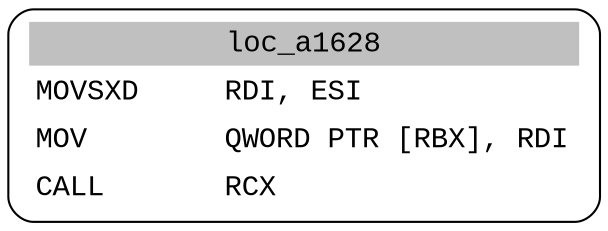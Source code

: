 digraph asm_graph {
1941 [
shape="Mrecord" fontname="Courier New"label =<<table border="0" cellborder="0" cellpadding="3"><tr><td align="center" colspan="2" bgcolor="grey">loc_a1628</td></tr><tr><td align="left">MOVSXD     RDI, ESI</td></tr><tr><td align="left">MOV        QWORD PTR [RBX], RDI</td></tr><tr><td align="left">CALL       RCX</td></tr></table>> ];
}